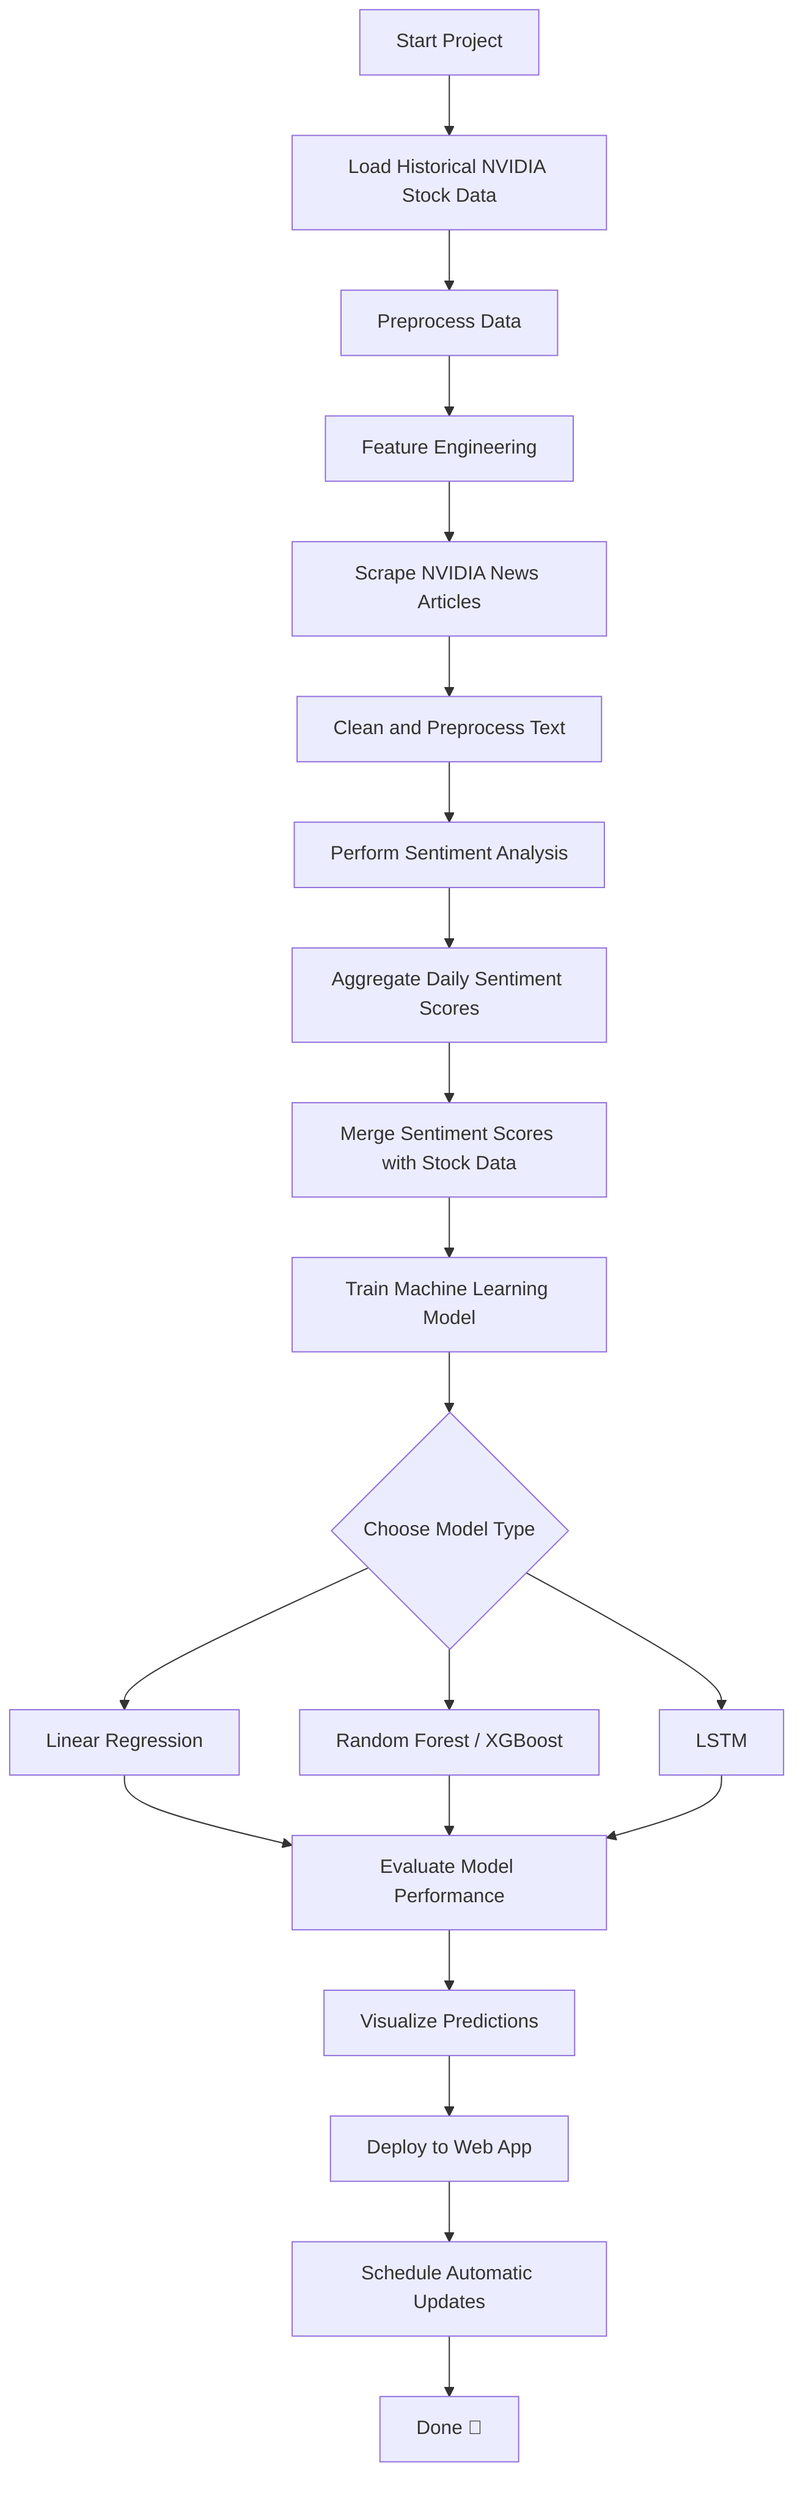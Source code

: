 flowchart TD
    A[Start Project] --> B[Load Historical NVIDIA Stock Data]
    B --> C[Preprocess Data]
    C --> D[Feature Engineering]
    D --> E[Scrape NVIDIA News Articles]
    E --> F[Clean and Preprocess Text]
    F --> G[Perform Sentiment Analysis]
    G --> H[Aggregate Daily Sentiment Scores]
    H --> I[Merge Sentiment Scores with Stock Data]
    I --> J[Train Machine Learning Model]
    J --> K{Choose Model Type}
    
    K --> L1[Linear Regression]
    K --> L2[Random Forest / XGBoost]
    K --> L3[LSTM]

    L1 --> M[Evaluate Model Performance]
    L2 --> M
    L3 --> M

    M --> N[Visualize Predictions]
    N --> O[Deploy to Web App]
    O --> P[Schedule Automatic Updates]
    P --> Q[Done 🚀]